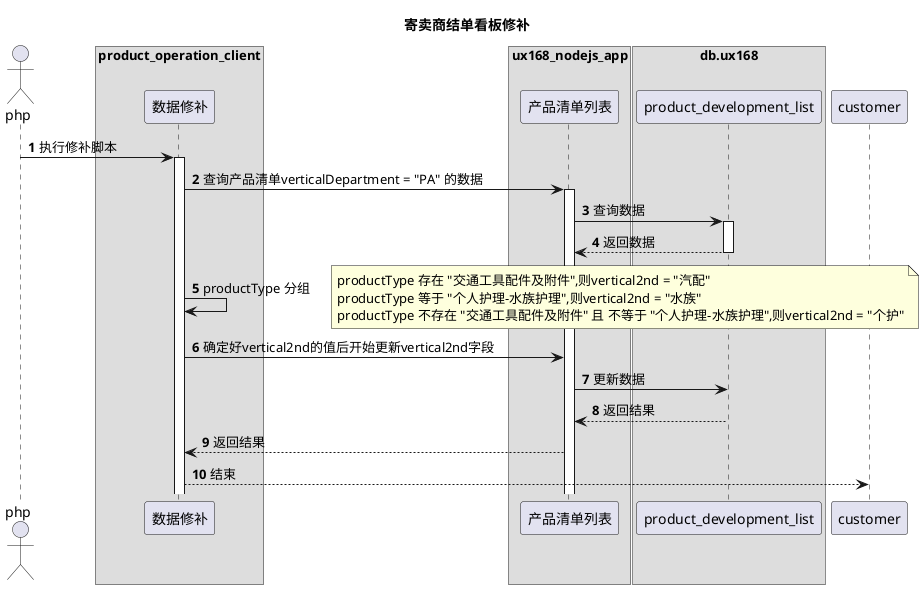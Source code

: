 @startuml
title 寄卖商结单看板修补
autonumber
actor "php" as php

box "product_operation_client"
participant "数据修补" as p1
end box

box "ux168_nodejs_app"
participant "产品清单列表" as n1
end box

box "db.ux168"
participant "product_development_list" as d1
end box

php -> p1 : 执行修补脚本
activate p1
p1 -> n1 : 查询产品清单verticalDepartment = "PA" 的数据
activate n1
n1 -> d1: 查询数据
activate d1
d1 --> n1 : 返回数据
deactivate d1
p1 -> p1 : productType 分组
note right
productType 存在 "交通工具配件及附件",则vertical2nd = "汽配"
productType 等于 "个人护理-水族护理",则vertical2nd = "水族"
productType 不存在 "交通工具配件及附件" 且 不等于 "个人护理-水族护理",则vertical2nd = "个护"
end note
p1 -> n1 : 确定好vertical2nd的值后开始更新vertical2nd字段
n1 -> d1 : 更新数据
d1 --> n1 : 返回结果
n1 --> p1 : 返回结果
p1 --> customer : 结束

@enduml